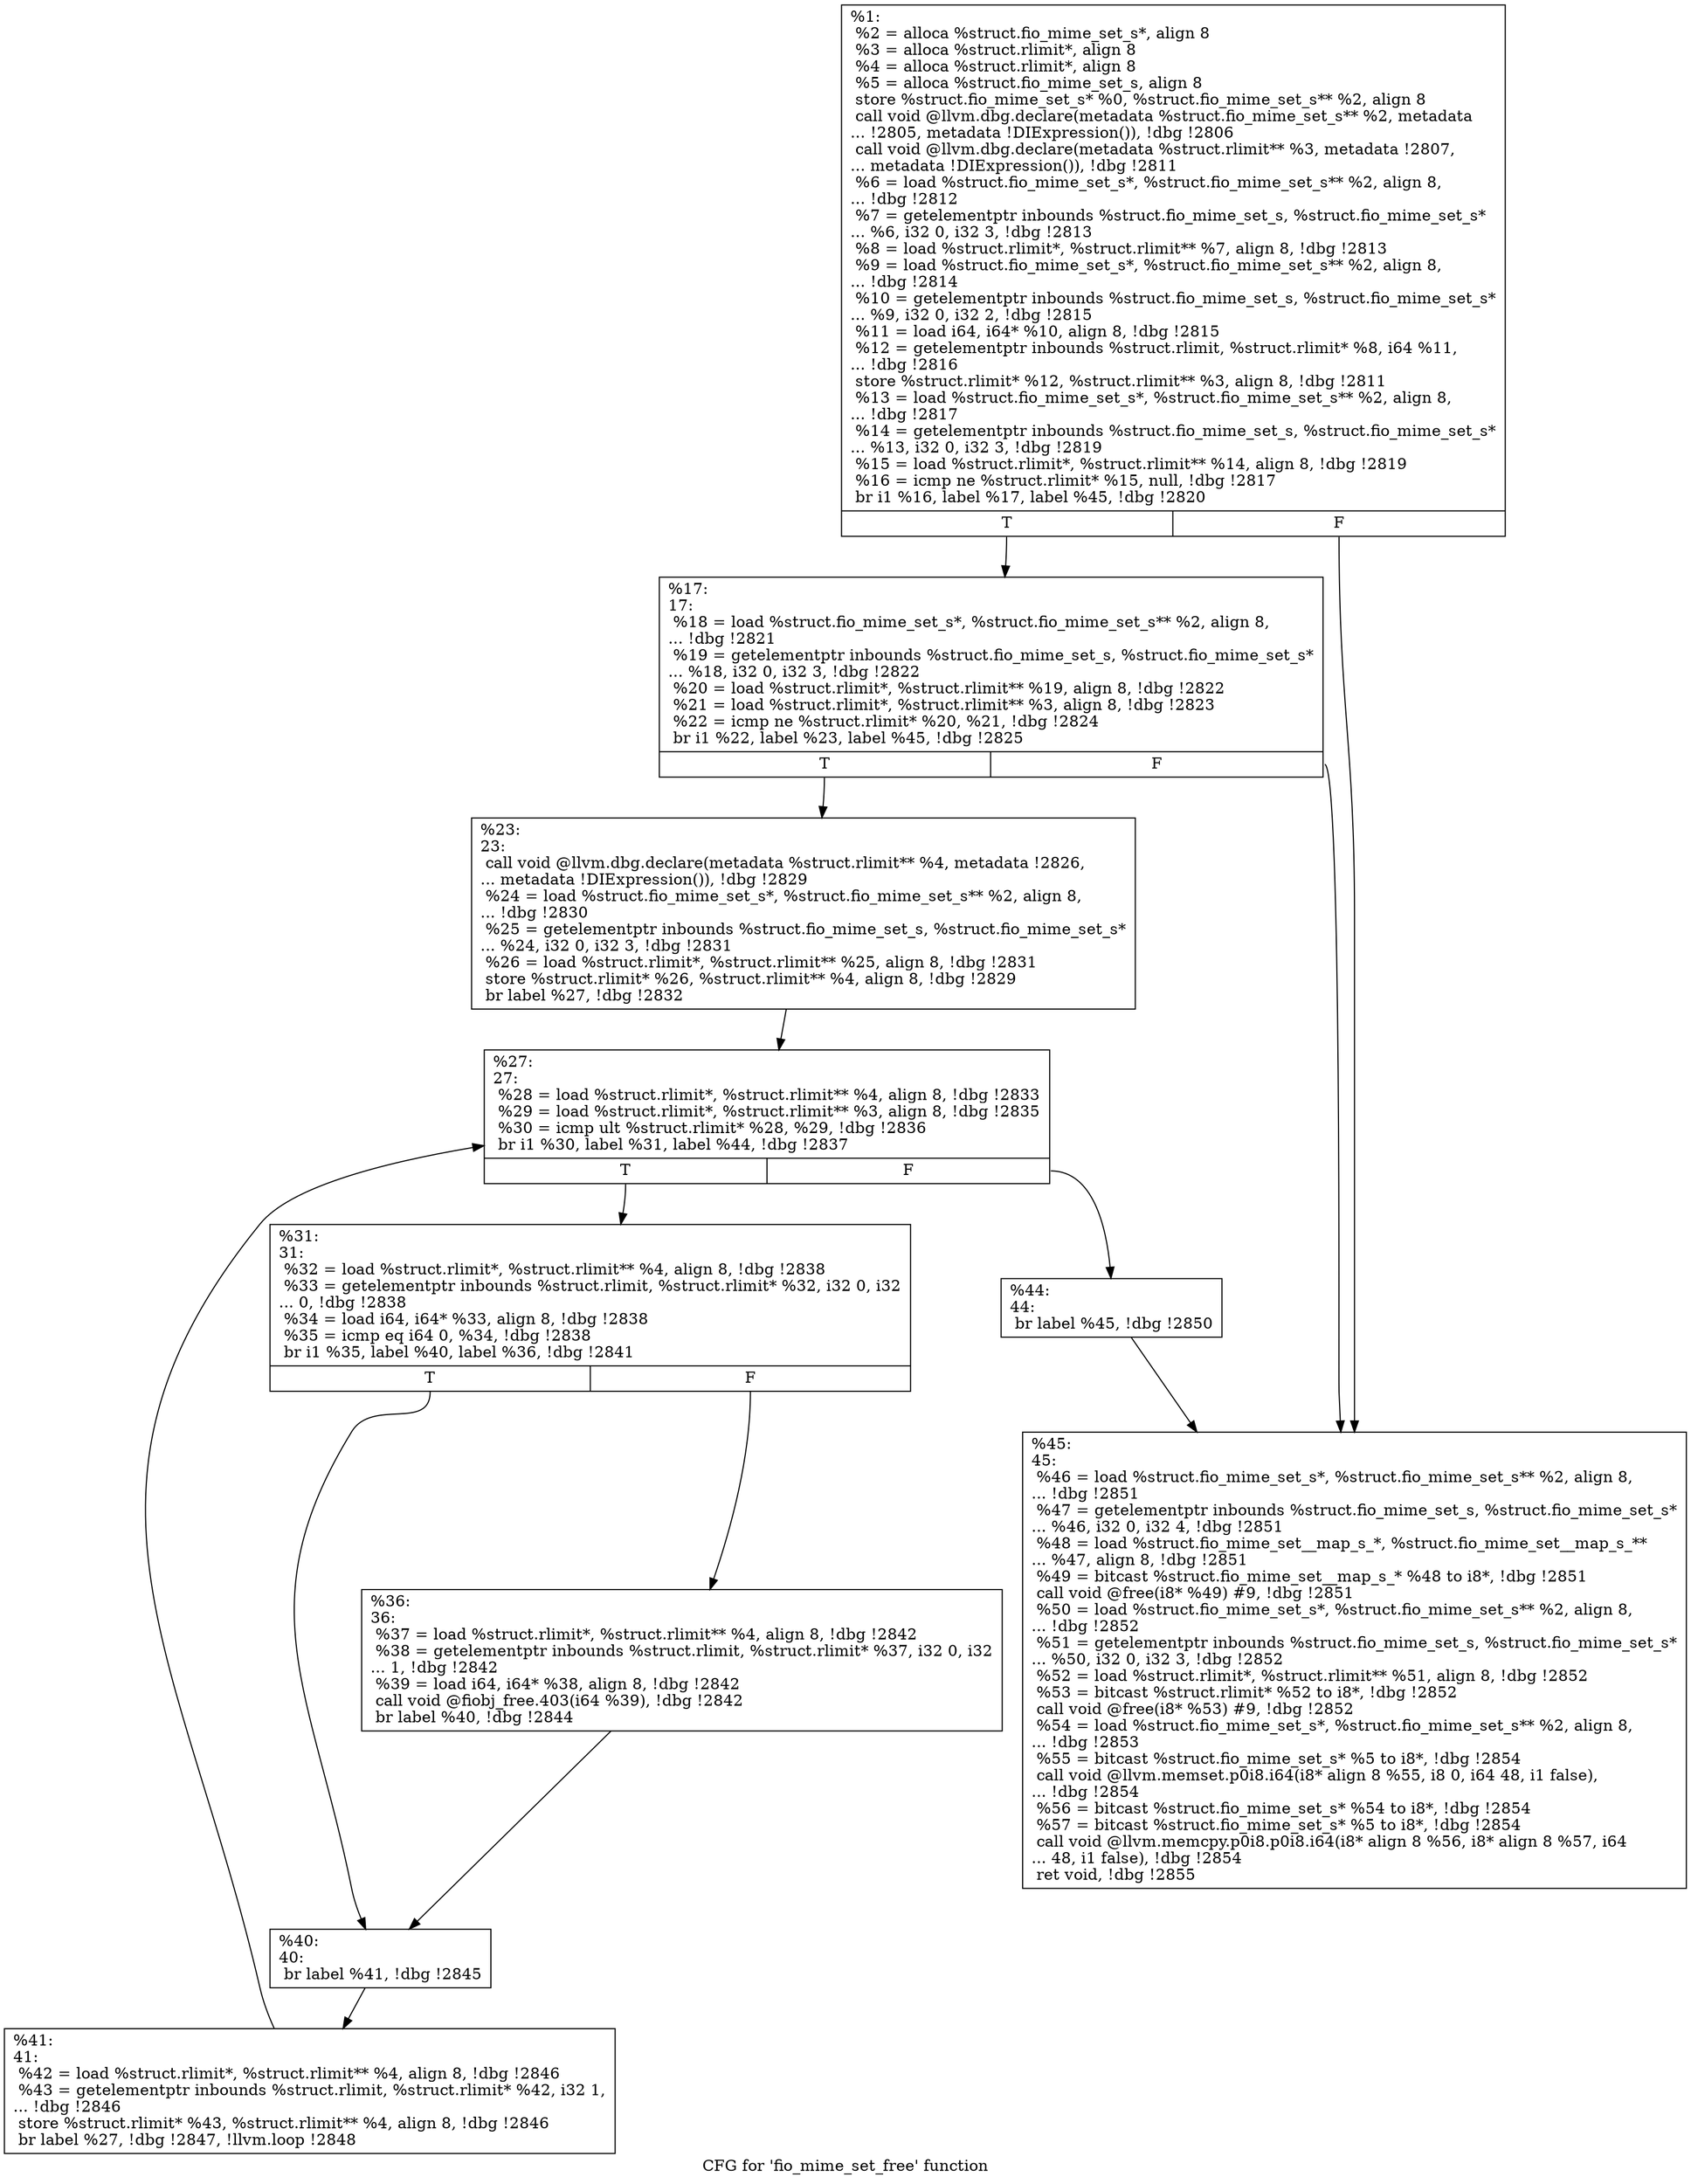 digraph "CFG for 'fio_mime_set_free' function" {
	label="CFG for 'fio_mime_set_free' function";

	Node0x5568524760e0 [shape=record,label="{%1:\l  %2 = alloca %struct.fio_mime_set_s*, align 8\l  %3 = alloca %struct.rlimit*, align 8\l  %4 = alloca %struct.rlimit*, align 8\l  %5 = alloca %struct.fio_mime_set_s, align 8\l  store %struct.fio_mime_set_s* %0, %struct.fio_mime_set_s** %2, align 8\l  call void @llvm.dbg.declare(metadata %struct.fio_mime_set_s** %2, metadata\l... !2805, metadata !DIExpression()), !dbg !2806\l  call void @llvm.dbg.declare(metadata %struct.rlimit** %3, metadata !2807,\l... metadata !DIExpression()), !dbg !2811\l  %6 = load %struct.fio_mime_set_s*, %struct.fio_mime_set_s** %2, align 8,\l... !dbg !2812\l  %7 = getelementptr inbounds %struct.fio_mime_set_s, %struct.fio_mime_set_s*\l... %6, i32 0, i32 3, !dbg !2813\l  %8 = load %struct.rlimit*, %struct.rlimit** %7, align 8, !dbg !2813\l  %9 = load %struct.fio_mime_set_s*, %struct.fio_mime_set_s** %2, align 8,\l... !dbg !2814\l  %10 = getelementptr inbounds %struct.fio_mime_set_s, %struct.fio_mime_set_s*\l... %9, i32 0, i32 2, !dbg !2815\l  %11 = load i64, i64* %10, align 8, !dbg !2815\l  %12 = getelementptr inbounds %struct.rlimit, %struct.rlimit* %8, i64 %11,\l... !dbg !2816\l  store %struct.rlimit* %12, %struct.rlimit** %3, align 8, !dbg !2811\l  %13 = load %struct.fio_mime_set_s*, %struct.fio_mime_set_s** %2, align 8,\l... !dbg !2817\l  %14 = getelementptr inbounds %struct.fio_mime_set_s, %struct.fio_mime_set_s*\l... %13, i32 0, i32 3, !dbg !2819\l  %15 = load %struct.rlimit*, %struct.rlimit** %14, align 8, !dbg !2819\l  %16 = icmp ne %struct.rlimit* %15, null, !dbg !2817\l  br i1 %16, label %17, label %45, !dbg !2820\l|{<s0>T|<s1>F}}"];
	Node0x5568524760e0:s0 -> Node0x556852476600;
	Node0x5568524760e0:s1 -> Node0x556852476880;
	Node0x556852476600 [shape=record,label="{%17:\l17:                                               \l  %18 = load %struct.fio_mime_set_s*, %struct.fio_mime_set_s** %2, align 8,\l... !dbg !2821\l  %19 = getelementptr inbounds %struct.fio_mime_set_s, %struct.fio_mime_set_s*\l... %18, i32 0, i32 3, !dbg !2822\l  %20 = load %struct.rlimit*, %struct.rlimit** %19, align 8, !dbg !2822\l  %21 = load %struct.rlimit*, %struct.rlimit** %3, align 8, !dbg !2823\l  %22 = icmp ne %struct.rlimit* %20, %21, !dbg !2824\l  br i1 %22, label %23, label %45, !dbg !2825\l|{<s0>T|<s1>F}}"];
	Node0x556852476600:s0 -> Node0x556852476650;
	Node0x556852476600:s1 -> Node0x556852476880;
	Node0x556852476650 [shape=record,label="{%23:\l23:                                               \l  call void @llvm.dbg.declare(metadata %struct.rlimit** %4, metadata !2826,\l... metadata !DIExpression()), !dbg !2829\l  %24 = load %struct.fio_mime_set_s*, %struct.fio_mime_set_s** %2, align 8,\l... !dbg !2830\l  %25 = getelementptr inbounds %struct.fio_mime_set_s, %struct.fio_mime_set_s*\l... %24, i32 0, i32 3, !dbg !2831\l  %26 = load %struct.rlimit*, %struct.rlimit** %25, align 8, !dbg !2831\l  store %struct.rlimit* %26, %struct.rlimit** %4, align 8, !dbg !2829\l  br label %27, !dbg !2832\l}"];
	Node0x556852476650 -> Node0x5568524766a0;
	Node0x5568524766a0 [shape=record,label="{%27:\l27:                                               \l  %28 = load %struct.rlimit*, %struct.rlimit** %4, align 8, !dbg !2833\l  %29 = load %struct.rlimit*, %struct.rlimit** %3, align 8, !dbg !2835\l  %30 = icmp ult %struct.rlimit* %28, %29, !dbg !2836\l  br i1 %30, label %31, label %44, !dbg !2837\l|{<s0>T|<s1>F}}"];
	Node0x5568524766a0:s0 -> Node0x5568524766f0;
	Node0x5568524766a0:s1 -> Node0x556852476830;
	Node0x5568524766f0 [shape=record,label="{%31:\l31:                                               \l  %32 = load %struct.rlimit*, %struct.rlimit** %4, align 8, !dbg !2838\l  %33 = getelementptr inbounds %struct.rlimit, %struct.rlimit* %32, i32 0, i32\l... 0, !dbg !2838\l  %34 = load i64, i64* %33, align 8, !dbg !2838\l  %35 = icmp eq i64 0, %34, !dbg !2838\l  br i1 %35, label %40, label %36, !dbg !2841\l|{<s0>T|<s1>F}}"];
	Node0x5568524766f0:s0 -> Node0x556852476790;
	Node0x5568524766f0:s1 -> Node0x556852476740;
	Node0x556852476740 [shape=record,label="{%36:\l36:                                               \l  %37 = load %struct.rlimit*, %struct.rlimit** %4, align 8, !dbg !2842\l  %38 = getelementptr inbounds %struct.rlimit, %struct.rlimit* %37, i32 0, i32\l... 1, !dbg !2842\l  %39 = load i64, i64* %38, align 8, !dbg !2842\l  call void @fiobj_free.403(i64 %39), !dbg !2842\l  br label %40, !dbg !2844\l}"];
	Node0x556852476740 -> Node0x556852476790;
	Node0x556852476790 [shape=record,label="{%40:\l40:                                               \l  br label %41, !dbg !2845\l}"];
	Node0x556852476790 -> Node0x5568524767e0;
	Node0x5568524767e0 [shape=record,label="{%41:\l41:                                               \l  %42 = load %struct.rlimit*, %struct.rlimit** %4, align 8, !dbg !2846\l  %43 = getelementptr inbounds %struct.rlimit, %struct.rlimit* %42, i32 1,\l... !dbg !2846\l  store %struct.rlimit* %43, %struct.rlimit** %4, align 8, !dbg !2846\l  br label %27, !dbg !2847, !llvm.loop !2848\l}"];
	Node0x5568524767e0 -> Node0x5568524766a0;
	Node0x556852476830 [shape=record,label="{%44:\l44:                                               \l  br label %45, !dbg !2850\l}"];
	Node0x556852476830 -> Node0x556852476880;
	Node0x556852476880 [shape=record,label="{%45:\l45:                                               \l  %46 = load %struct.fio_mime_set_s*, %struct.fio_mime_set_s** %2, align 8,\l... !dbg !2851\l  %47 = getelementptr inbounds %struct.fio_mime_set_s, %struct.fio_mime_set_s*\l... %46, i32 0, i32 4, !dbg !2851\l  %48 = load %struct.fio_mime_set__map_s_*, %struct.fio_mime_set__map_s_**\l... %47, align 8, !dbg !2851\l  %49 = bitcast %struct.fio_mime_set__map_s_* %48 to i8*, !dbg !2851\l  call void @free(i8* %49) #9, !dbg !2851\l  %50 = load %struct.fio_mime_set_s*, %struct.fio_mime_set_s** %2, align 8,\l... !dbg !2852\l  %51 = getelementptr inbounds %struct.fio_mime_set_s, %struct.fio_mime_set_s*\l... %50, i32 0, i32 3, !dbg !2852\l  %52 = load %struct.rlimit*, %struct.rlimit** %51, align 8, !dbg !2852\l  %53 = bitcast %struct.rlimit* %52 to i8*, !dbg !2852\l  call void @free(i8* %53) #9, !dbg !2852\l  %54 = load %struct.fio_mime_set_s*, %struct.fio_mime_set_s** %2, align 8,\l... !dbg !2853\l  %55 = bitcast %struct.fio_mime_set_s* %5 to i8*, !dbg !2854\l  call void @llvm.memset.p0i8.i64(i8* align 8 %55, i8 0, i64 48, i1 false),\l... !dbg !2854\l  %56 = bitcast %struct.fio_mime_set_s* %54 to i8*, !dbg !2854\l  %57 = bitcast %struct.fio_mime_set_s* %5 to i8*, !dbg !2854\l  call void @llvm.memcpy.p0i8.p0i8.i64(i8* align 8 %56, i8* align 8 %57, i64\l... 48, i1 false), !dbg !2854\l  ret void, !dbg !2855\l}"];
}
